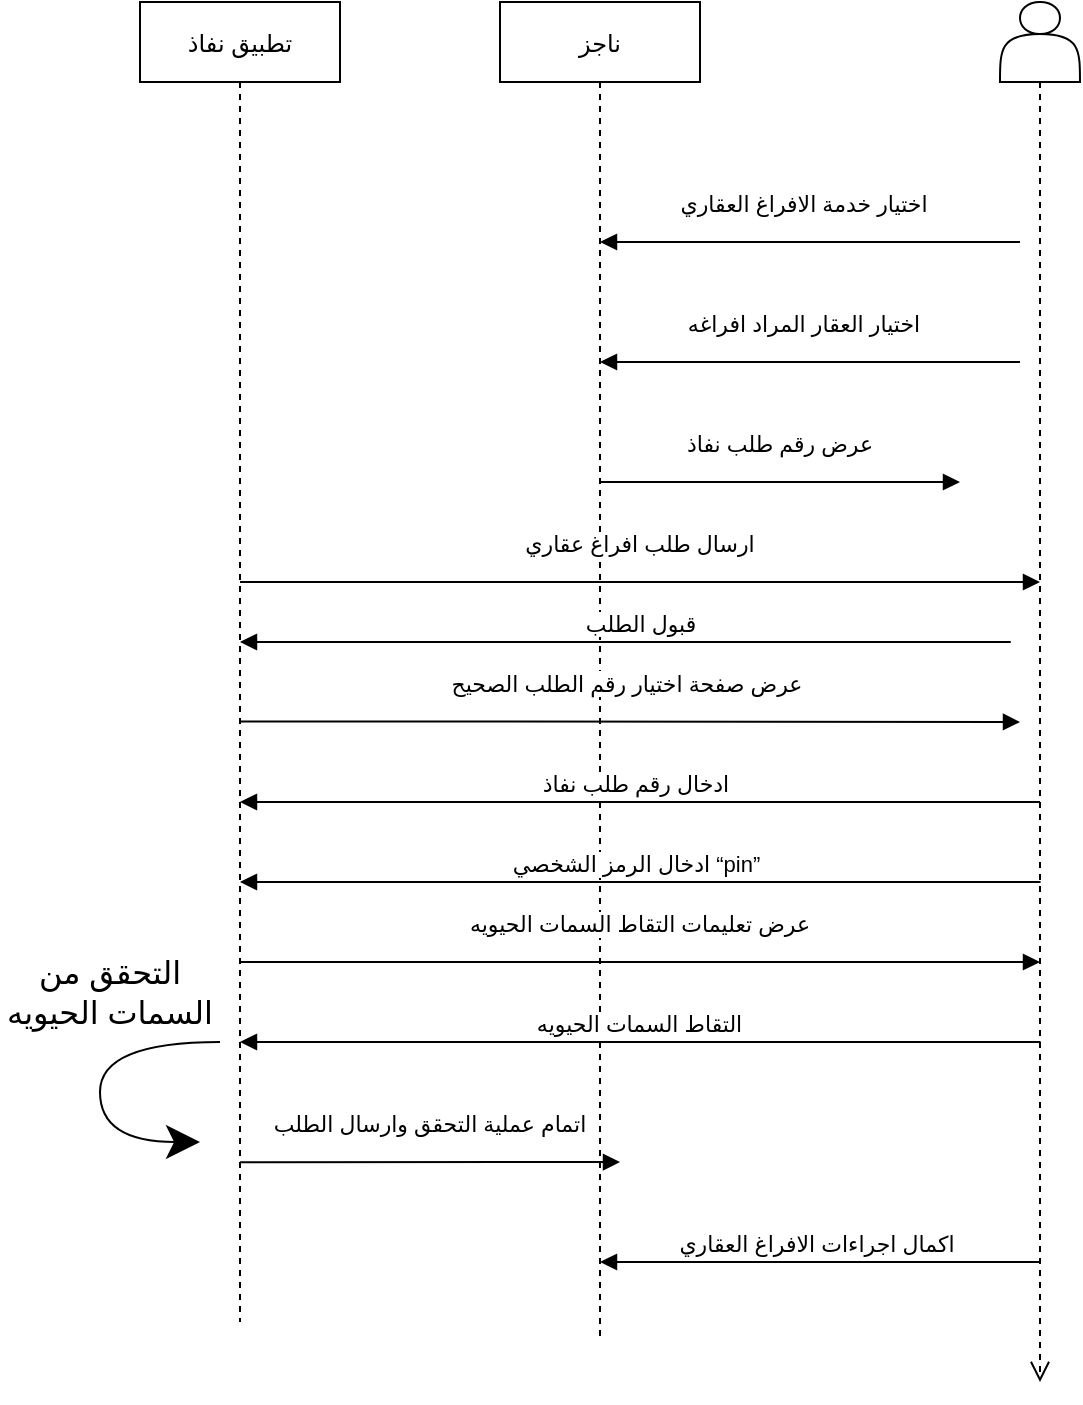 <mxfile version="20.5.3" type="github">
  <diagram id="kgpKYQtTHZ0yAKxKKP6v" name="Page-1">
    <mxGraphModel dx="1078" dy="692" grid="1" gridSize="10" guides="1" tooltips="1" connect="1" arrows="1" fold="1" page="1" pageScale="1" pageWidth="850" pageHeight="1100" math="0" shadow="0">
      <root>
        <mxCell id="0" />
        <mxCell id="1" parent="0" />
        <mxCell id="3nuBFxr9cyL0pnOWT2aG-1" value="تطبيق نفاذ" style="shape=umlLifeline;perimeter=lifelinePerimeter;container=1;collapsible=0;recursiveResize=0;rounded=0;shadow=0;strokeWidth=1;" parent="1" vertex="1">
          <mxGeometry x="120" y="80" width="100" height="660" as="geometry" />
        </mxCell>
        <mxCell id="CX87K9zdrq5-dQ2Ox07L-57" value="" style="edgeStyle=elbowEdgeStyle;elbow=horizontal;endArrow=classic;html=1;rounded=0;fontSize=12;startSize=14;endSize=14;sourcePerimeterSpacing=8;targetPerimeterSpacing=8;curved=1;" edge="1" parent="3nuBFxr9cyL0pnOWT2aG-1">
          <mxGeometry width="50" height="50" relative="1" as="geometry">
            <mxPoint x="40" y="520" as="sourcePoint" />
            <mxPoint x="30" y="570" as="targetPoint" />
            <Array as="points">
              <mxPoint x="-20" y="540" />
            </Array>
          </mxGeometry>
        </mxCell>
        <mxCell id="CX87K9zdrq5-dQ2Ox07L-60" value="التحقق من السمات الحيويه" style="text;strokeColor=none;fillColor=none;html=1;align=center;verticalAlign=middle;whiteSpace=wrap;rounded=0;fontSize=16;" vertex="1" parent="3nuBFxr9cyL0pnOWT2aG-1">
          <mxGeometry x="-70" y="480" width="110" height="30" as="geometry" />
        </mxCell>
        <mxCell id="3nuBFxr9cyL0pnOWT2aG-5" value="ناجز" style="shape=umlLifeline;perimeter=lifelinePerimeter;container=1;collapsible=0;recursiveResize=0;rounded=0;shadow=0;strokeWidth=1;" parent="1" vertex="1">
          <mxGeometry x="300" y="80" width="100" height="670" as="geometry" />
        </mxCell>
        <mxCell id="CX87K9zdrq5-dQ2Ox07L-6" value="" style="shape=actor;whiteSpace=wrap;html=1;fontSize=16;" vertex="1" parent="1">
          <mxGeometry x="550" y="80" width="40" height="40" as="geometry" />
        </mxCell>
        <mxCell id="CX87K9zdrq5-dQ2Ox07L-11" value="" style="verticalAlign=bottom;endArrow=open;dashed=1;endSize=8;exitX=0.5;exitY=1;shadow=0;strokeWidth=1;exitDx=0;exitDy=0;" edge="1" parent="1" source="CX87K9zdrq5-dQ2Ox07L-6">
          <mxGeometry relative="1" as="geometry">
            <mxPoint x="570" y="770" as="targetPoint" />
            <mxPoint x="590" y="210" as="sourcePoint" />
            <Array as="points" />
          </mxGeometry>
        </mxCell>
        <mxCell id="CX87K9zdrq5-dQ2Ox07L-14" value="" style="edgeStyle=segmentEdgeStyle;endArrow=classic;html=1;rounded=0;fontSize=12;startSize=14;endSize=14;sourcePerimeterSpacing=8;targetPerimeterSpacing=8;curved=1;" edge="1" parent="1" source="3nuBFxr9cyL0pnOWT2aG-1">
          <mxGeometry width="50" height="50" relative="1" as="geometry">
            <mxPoint x="310" y="310" as="sourcePoint" />
            <mxPoint x="170" y="280" as="targetPoint" />
            <Array as="points" />
          </mxGeometry>
        </mxCell>
        <mxCell id="CX87K9zdrq5-dQ2Ox07L-30" value="اختيار خدمة الافراغ العقاري" style="verticalAlign=bottom;endArrow=block;shadow=0;strokeWidth=1;" edge="1" parent="1" target="3nuBFxr9cyL0pnOWT2aG-5">
          <mxGeometry x="0.03" y="-10" relative="1" as="geometry">
            <mxPoint x="560" y="200" as="sourcePoint" />
            <mxPoint x="380" y="200" as="targetPoint" />
            <mxPoint as="offset" />
          </mxGeometry>
        </mxCell>
        <mxCell id="CX87K9zdrq5-dQ2Ox07L-31" value="ادخال رقم طلب نفاذ " style="verticalAlign=bottom;endArrow=block;shadow=0;strokeWidth=1;" edge="1" parent="1" target="3nuBFxr9cyL0pnOWT2aG-1">
          <mxGeometry x="0.002" relative="1" as="geometry">
            <mxPoint x="570" y="480" as="sourcePoint" />
            <mxPoint x="260" y="500" as="targetPoint" />
            <mxPoint as="offset" />
          </mxGeometry>
        </mxCell>
        <mxCell id="CX87K9zdrq5-dQ2Ox07L-35" value="اختيار العقار المراد افراغه" style="verticalAlign=bottom;endArrow=block;shadow=0;strokeWidth=1;" edge="1" parent="1" target="3nuBFxr9cyL0pnOWT2aG-5">
          <mxGeometry x="0.027" y="-10" relative="1" as="geometry">
            <mxPoint x="560" y="260" as="sourcePoint" />
            <mxPoint x="385" y="260" as="targetPoint" />
            <mxPoint as="offset" />
          </mxGeometry>
        </mxCell>
        <mxCell id="CX87K9zdrq5-dQ2Ox07L-38" value="عرض رقم طلب نفاذ" style="verticalAlign=bottom;endArrow=block;shadow=0;strokeWidth=1;" edge="1" parent="1">
          <mxGeometry y="10" relative="1" as="geometry">
            <mxPoint x="350" y="320" as="sourcePoint" />
            <mxPoint x="530" y="320" as="targetPoint" />
            <mxPoint as="offset" />
            <Array as="points">
              <mxPoint x="500" y="320" />
            </Array>
          </mxGeometry>
        </mxCell>
        <mxCell id="CX87K9zdrq5-dQ2Ox07L-44" value="ارسال طلب افراغ عقاري" style="verticalAlign=bottom;endArrow=block;shadow=0;strokeWidth=1;" edge="1" parent="1">
          <mxGeometry y="10" relative="1" as="geometry">
            <mxPoint x="170" y="370" as="sourcePoint" />
            <mxPoint x="570" y="370" as="targetPoint" />
            <mxPoint as="offset" />
            <Array as="points">
              <mxPoint x="360" y="370" />
            </Array>
          </mxGeometry>
        </mxCell>
        <mxCell id="CX87K9zdrq5-dQ2Ox07L-45" value="ادخال الرمز الشخصي “pin” " style="verticalAlign=bottom;endArrow=block;shadow=0;strokeWidth=1;" edge="1" parent="1">
          <mxGeometry x="0.002" relative="1" as="geometry">
            <mxPoint x="570.27" y="520.0" as="sourcePoint" />
            <mxPoint x="170.001" y="520.0" as="targetPoint" />
            <mxPoint as="offset" />
          </mxGeometry>
        </mxCell>
        <mxCell id="CX87K9zdrq5-dQ2Ox07L-47" value="عرض تعليمات التقاط السمات الحيويه" style="verticalAlign=bottom;endArrow=block;shadow=0;strokeWidth=1;" edge="1" parent="1">
          <mxGeometry y="10" relative="1" as="geometry">
            <mxPoint x="170" y="560" as="sourcePoint" />
            <mxPoint x="570" y="560" as="targetPoint" />
            <mxPoint as="offset" />
            <Array as="points" />
          </mxGeometry>
        </mxCell>
        <mxCell id="CX87K9zdrq5-dQ2Ox07L-48" value="التقاط السمات الحيويه" style="verticalAlign=bottom;endArrow=block;shadow=0;strokeWidth=1;" edge="1" parent="1">
          <mxGeometry x="0.002" relative="1" as="geometry">
            <mxPoint x="570.27" y="600" as="sourcePoint" />
            <mxPoint x="170.001" y="600" as="targetPoint" />
            <mxPoint as="offset" />
          </mxGeometry>
        </mxCell>
        <mxCell id="CX87K9zdrq5-dQ2Ox07L-49" value="اتمام عملية التحقق وارسال الطلب" style="verticalAlign=bottom;endArrow=block;shadow=0;strokeWidth=1;exitX=0.5;exitY=0.879;exitDx=0;exitDy=0;exitPerimeter=0;" edge="1" parent="1" source="3nuBFxr9cyL0pnOWT2aG-1">
          <mxGeometry y="10" relative="1" as="geometry">
            <mxPoint x="170" y="640" as="sourcePoint" />
            <mxPoint x="360" y="660" as="targetPoint" />
            <mxPoint as="offset" />
            <Array as="points" />
          </mxGeometry>
        </mxCell>
        <mxCell id="CX87K9zdrq5-dQ2Ox07L-50" value="اكمال اجراءات الافراغ العقاري " style="verticalAlign=bottom;endArrow=block;shadow=0;strokeWidth=1;" edge="1" parent="1">
          <mxGeometry x="0.002" relative="1" as="geometry">
            <mxPoint x="570" y="710" as="sourcePoint" />
            <mxPoint x="350" y="710" as="targetPoint" />
            <mxPoint as="offset" />
          </mxGeometry>
        </mxCell>
        <mxCell id="CX87K9zdrq5-dQ2Ox07L-42" value="قبول الطلب" style="verticalAlign=bottom;endArrow=block;shadow=0;strokeWidth=1;" edge="1" parent="1" target="3nuBFxr9cyL0pnOWT2aG-1">
          <mxGeometry x="0.309" relative="1" as="geometry">
            <mxPoint x="370" y="400" as="sourcePoint" />
            <mxPoint x="460" y="360.0" as="targetPoint" />
            <mxPoint as="offset" />
            <Array as="points">
              <mxPoint x="480" y="400" />
              <mxPoint x="560" y="400" />
            </Array>
          </mxGeometry>
        </mxCell>
        <mxCell id="CX87K9zdrq5-dQ2Ox07L-53" value="عرض صفحة اختيار رقم الطلب الصحيح " style="verticalAlign=bottom;endArrow=block;shadow=0;strokeWidth=1;exitX=0.5;exitY=0.545;exitDx=0;exitDy=0;exitPerimeter=0;" edge="1" parent="1" source="3nuBFxr9cyL0pnOWT2aG-1">
          <mxGeometry y="10" relative="1" as="geometry">
            <mxPoint x="180" y="380" as="sourcePoint" />
            <mxPoint x="560" y="440" as="targetPoint" />
            <mxPoint as="offset" />
            <Array as="points" />
          </mxGeometry>
        </mxCell>
      </root>
    </mxGraphModel>
  </diagram>
</mxfile>
